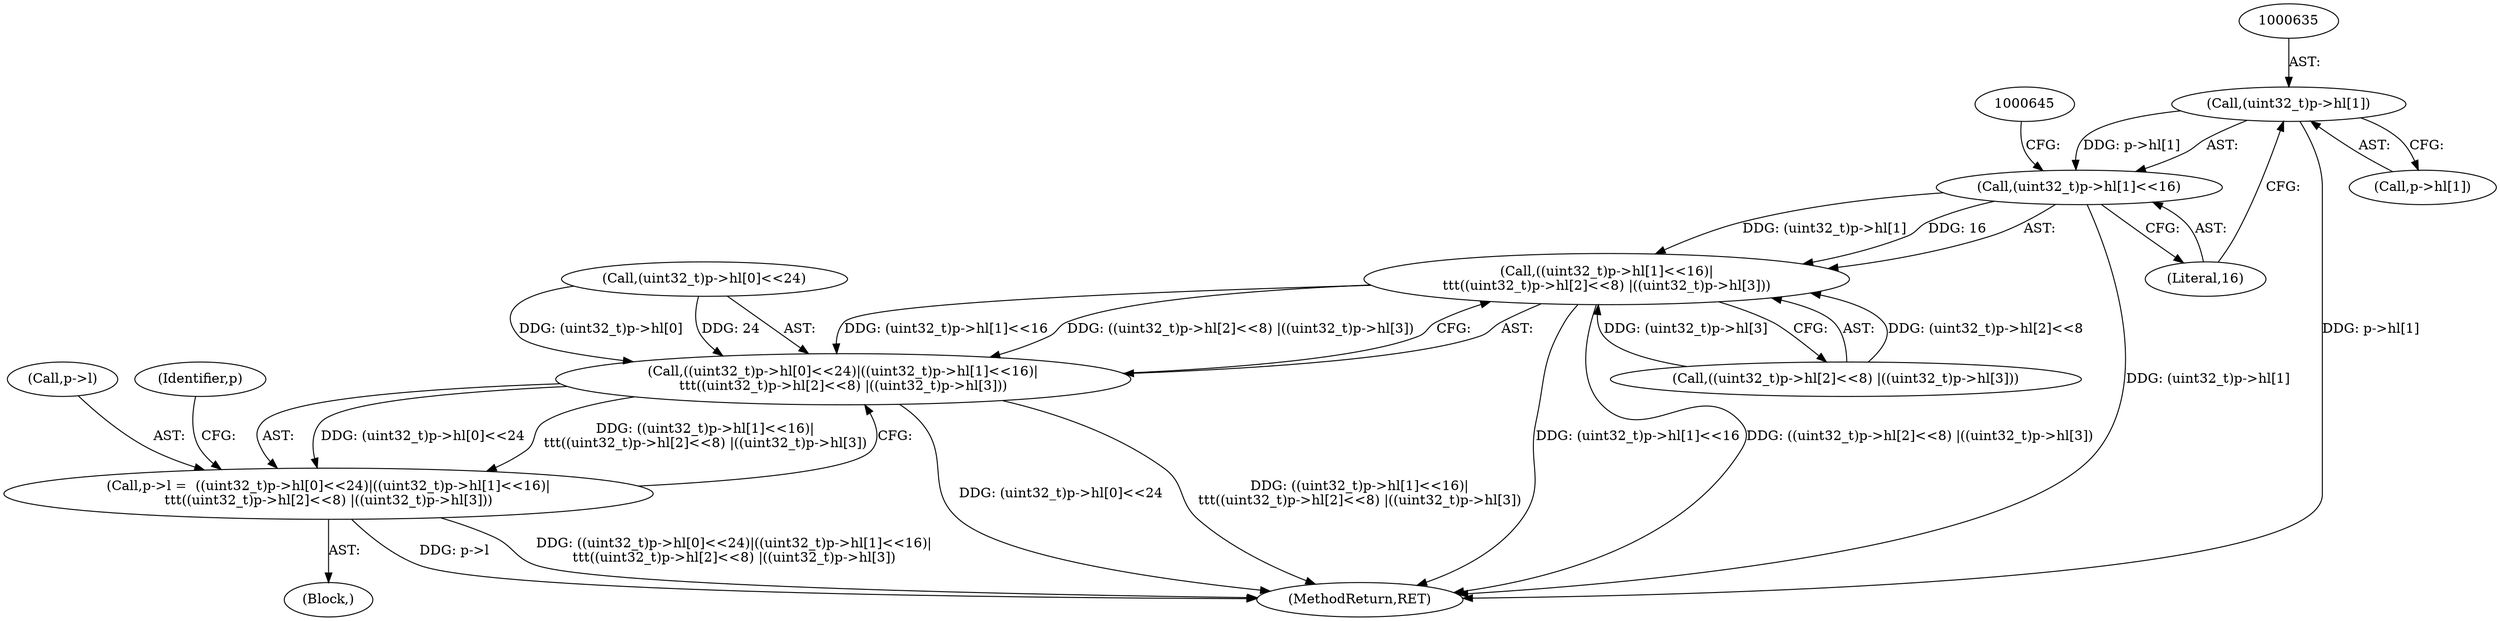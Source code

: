 digraph "0_file_59e63838913eee47f5c120a6c53d4565af638158@pointer" {
"1000634" [label="(Call,(uint32_t)p->hl[1])"];
"1000633" [label="(Call,(uint32_t)p->hl[1]<<16)"];
"1000632" [label="(Call,((uint32_t)p->hl[1]<<16)|\n\t\t\t((uint32_t)p->hl[2]<<8) |((uint32_t)p->hl[3]))"];
"1000622" [label="(Call,((uint32_t)p->hl[0]<<24)|((uint32_t)p->hl[1]<<16)|\n\t\t\t((uint32_t)p->hl[2]<<8) |((uint32_t)p->hl[3]))"];
"1000618" [label="(Call,p->l =  ((uint32_t)p->hl[0]<<24)|((uint32_t)p->hl[1]<<16)|\n\t\t\t((uint32_t)p->hl[2]<<8) |((uint32_t)p->hl[3]))"];
"1000632" [label="(Call,((uint32_t)p->hl[1]<<16)|\n\t\t\t((uint32_t)p->hl[2]<<8) |((uint32_t)p->hl[3]))"];
"1000636" [label="(Call,p->hl[1])"];
"1000123" [label="(Block,)"];
"1000619" [label="(Call,p->l)"];
"1000908" [label="(MethodReturn,RET)"];
"1000622" [label="(Call,((uint32_t)p->hl[0]<<24)|((uint32_t)p->hl[1]<<16)|\n\t\t\t((uint32_t)p->hl[2]<<8) |((uint32_t)p->hl[3]))"];
"1000623" [label="(Call,(uint32_t)p->hl[0]<<24)"];
"1000660" [label="(Identifier,p)"];
"1000641" [label="(Literal,16)"];
"1000642" [label="(Call,((uint32_t)p->hl[2]<<8) |((uint32_t)p->hl[3]))"];
"1000618" [label="(Call,p->l =  ((uint32_t)p->hl[0]<<24)|((uint32_t)p->hl[1]<<16)|\n\t\t\t((uint32_t)p->hl[2]<<8) |((uint32_t)p->hl[3]))"];
"1000633" [label="(Call,(uint32_t)p->hl[1]<<16)"];
"1000634" [label="(Call,(uint32_t)p->hl[1])"];
"1000634" -> "1000633"  [label="AST: "];
"1000634" -> "1000636"  [label="CFG: "];
"1000635" -> "1000634"  [label="AST: "];
"1000636" -> "1000634"  [label="AST: "];
"1000641" -> "1000634"  [label="CFG: "];
"1000634" -> "1000908"  [label="DDG: p->hl[1]"];
"1000634" -> "1000633"  [label="DDG: p->hl[1]"];
"1000633" -> "1000632"  [label="AST: "];
"1000633" -> "1000641"  [label="CFG: "];
"1000641" -> "1000633"  [label="AST: "];
"1000645" -> "1000633"  [label="CFG: "];
"1000633" -> "1000908"  [label="DDG: (uint32_t)p->hl[1]"];
"1000633" -> "1000632"  [label="DDG: (uint32_t)p->hl[1]"];
"1000633" -> "1000632"  [label="DDG: 16"];
"1000632" -> "1000622"  [label="AST: "];
"1000632" -> "1000642"  [label="CFG: "];
"1000642" -> "1000632"  [label="AST: "];
"1000622" -> "1000632"  [label="CFG: "];
"1000632" -> "1000908"  [label="DDG: (uint32_t)p->hl[1]<<16"];
"1000632" -> "1000908"  [label="DDG: ((uint32_t)p->hl[2]<<8) |((uint32_t)p->hl[3])"];
"1000632" -> "1000622"  [label="DDG: (uint32_t)p->hl[1]<<16"];
"1000632" -> "1000622"  [label="DDG: ((uint32_t)p->hl[2]<<8) |((uint32_t)p->hl[3])"];
"1000642" -> "1000632"  [label="DDG: (uint32_t)p->hl[2]<<8"];
"1000642" -> "1000632"  [label="DDG: (uint32_t)p->hl[3]"];
"1000622" -> "1000618"  [label="AST: "];
"1000623" -> "1000622"  [label="AST: "];
"1000618" -> "1000622"  [label="CFG: "];
"1000622" -> "1000908"  [label="DDG: (uint32_t)p->hl[0]<<24"];
"1000622" -> "1000908"  [label="DDG: ((uint32_t)p->hl[1]<<16)|\n\t\t\t((uint32_t)p->hl[2]<<8) |((uint32_t)p->hl[3])"];
"1000622" -> "1000618"  [label="DDG: (uint32_t)p->hl[0]<<24"];
"1000622" -> "1000618"  [label="DDG: ((uint32_t)p->hl[1]<<16)|\n\t\t\t((uint32_t)p->hl[2]<<8) |((uint32_t)p->hl[3])"];
"1000623" -> "1000622"  [label="DDG: (uint32_t)p->hl[0]"];
"1000623" -> "1000622"  [label="DDG: 24"];
"1000618" -> "1000123"  [label="AST: "];
"1000619" -> "1000618"  [label="AST: "];
"1000660" -> "1000618"  [label="CFG: "];
"1000618" -> "1000908"  [label="DDG: ((uint32_t)p->hl[0]<<24)|((uint32_t)p->hl[1]<<16)|\n\t\t\t((uint32_t)p->hl[2]<<8) |((uint32_t)p->hl[3])"];
"1000618" -> "1000908"  [label="DDG: p->l"];
}
